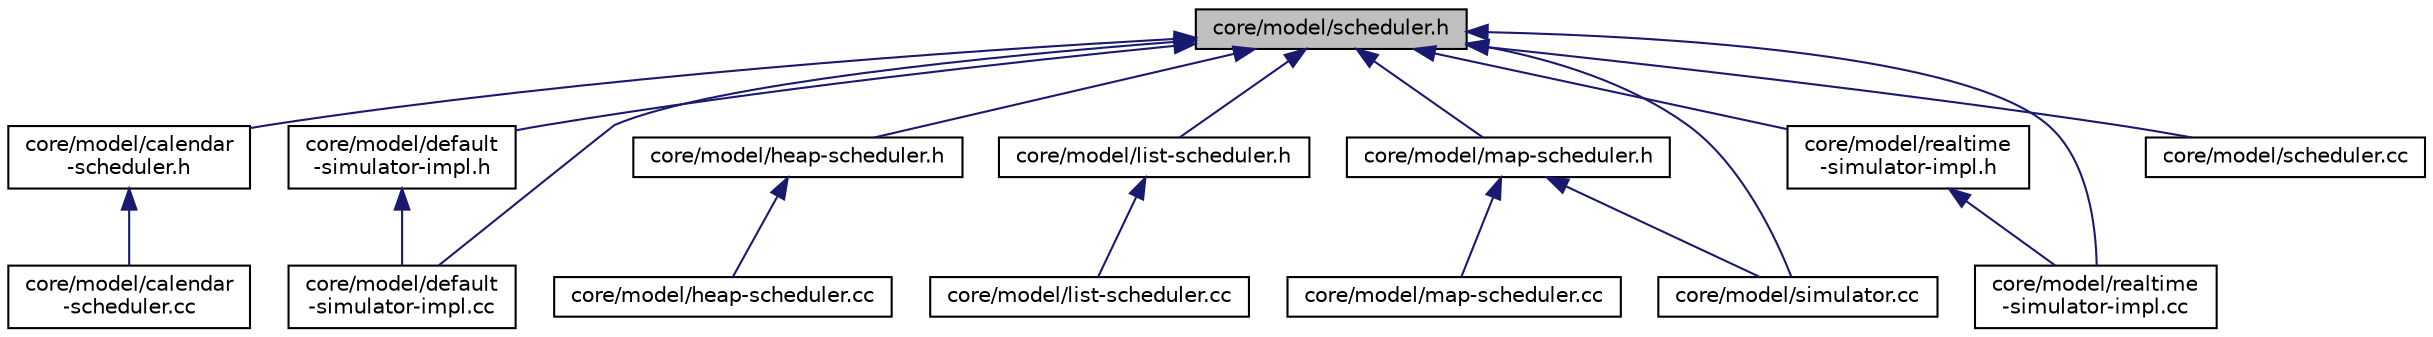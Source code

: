 digraph "core/model/scheduler.h"
{
  edge [fontname="Helvetica",fontsize="10",labelfontname="Helvetica",labelfontsize="10"];
  node [fontname="Helvetica",fontsize="10",shape=record];
  Node1 [label="core/model/scheduler.h",height=0.2,width=0.4,color="black", fillcolor="grey75", style="filled", fontcolor="black"];
  Node1 -> Node2 [dir="back",color="midnightblue",fontsize="10",style="solid"];
  Node2 [label="core/model/calendar\l-scheduler.h",height=0.2,width=0.4,color="black", fillcolor="white", style="filled",URL="$db/dcb/calendar-scheduler_8h.html"];
  Node2 -> Node3 [dir="back",color="midnightblue",fontsize="10",style="solid"];
  Node3 [label="core/model/calendar\l-scheduler.cc",height=0.2,width=0.4,color="black", fillcolor="white", style="filled",URL="$dc/d22/calendar-scheduler_8cc.html"];
  Node1 -> Node4 [dir="back",color="midnightblue",fontsize="10",style="solid"];
  Node4 [label="core/model/default\l-simulator-impl.h",height=0.2,width=0.4,color="black", fillcolor="white", style="filled",URL="$d3/d47/default-simulator-impl_8h.html"];
  Node4 -> Node5 [dir="back",color="midnightblue",fontsize="10",style="solid"];
  Node5 [label="core/model/default\l-simulator-impl.cc",height=0.2,width=0.4,color="black", fillcolor="white", style="filled",URL="$d8/d5e/default-simulator-impl_8cc.html"];
  Node1 -> Node5 [dir="back",color="midnightblue",fontsize="10",style="solid"];
  Node1 -> Node6 [dir="back",color="midnightblue",fontsize="10",style="solid"];
  Node6 [label="core/model/heap-scheduler.h",height=0.2,width=0.4,color="black", fillcolor="white", style="filled",URL="$d6/d67/heap-scheduler_8h.html"];
  Node6 -> Node7 [dir="back",color="midnightblue",fontsize="10",style="solid"];
  Node7 [label="core/model/heap-scheduler.cc",height=0.2,width=0.4,color="black", fillcolor="white", style="filled",URL="$d0/d5d/heap-scheduler_8cc.html"];
  Node1 -> Node8 [dir="back",color="midnightblue",fontsize="10",style="solid"];
  Node8 [label="core/model/list-scheduler.h",height=0.2,width=0.4,color="black", fillcolor="white", style="filled",URL="$d2/d62/list-scheduler_8h.html"];
  Node8 -> Node9 [dir="back",color="midnightblue",fontsize="10",style="solid"];
  Node9 [label="core/model/list-scheduler.cc",height=0.2,width=0.4,color="black", fillcolor="white", style="filled",URL="$d1/de4/list-scheduler_8cc.html"];
  Node1 -> Node10 [dir="back",color="midnightblue",fontsize="10",style="solid"];
  Node10 [label="core/model/map-scheduler.h",height=0.2,width=0.4,color="black", fillcolor="white", style="filled",URL="$d9/df6/map-scheduler_8h.html"];
  Node10 -> Node11 [dir="back",color="midnightblue",fontsize="10",style="solid"];
  Node11 [label="core/model/map-scheduler.cc",height=0.2,width=0.4,color="black", fillcolor="white", style="filled",URL="$d1/d6c/map-scheduler_8cc.html"];
  Node10 -> Node12 [dir="back",color="midnightblue",fontsize="10",style="solid"];
  Node12 [label="core/model/simulator.cc",height=0.2,width=0.4,color="black", fillcolor="white", style="filled",URL="$d6/df8/simulator_8cc.html"];
  Node1 -> Node13 [dir="back",color="midnightblue",fontsize="10",style="solid"];
  Node13 [label="core/model/realtime\l-simulator-impl.h",height=0.2,width=0.4,color="black", fillcolor="white", style="filled",URL="$d3/de4/realtime-simulator-impl_8h.html"];
  Node13 -> Node14 [dir="back",color="midnightblue",fontsize="10",style="solid"];
  Node14 [label="core/model/realtime\l-simulator-impl.cc",height=0.2,width=0.4,color="black", fillcolor="white", style="filled",URL="$dc/da2/realtime-simulator-impl_8cc.html"];
  Node1 -> Node14 [dir="back",color="midnightblue",fontsize="10",style="solid"];
  Node1 -> Node15 [dir="back",color="midnightblue",fontsize="10",style="solid"];
  Node15 [label="core/model/scheduler.cc",height=0.2,width=0.4,color="black", fillcolor="white", style="filled",URL="$dd/d55/scheduler_8cc.html"];
  Node1 -> Node12 [dir="back",color="midnightblue",fontsize="10",style="solid"];
}
